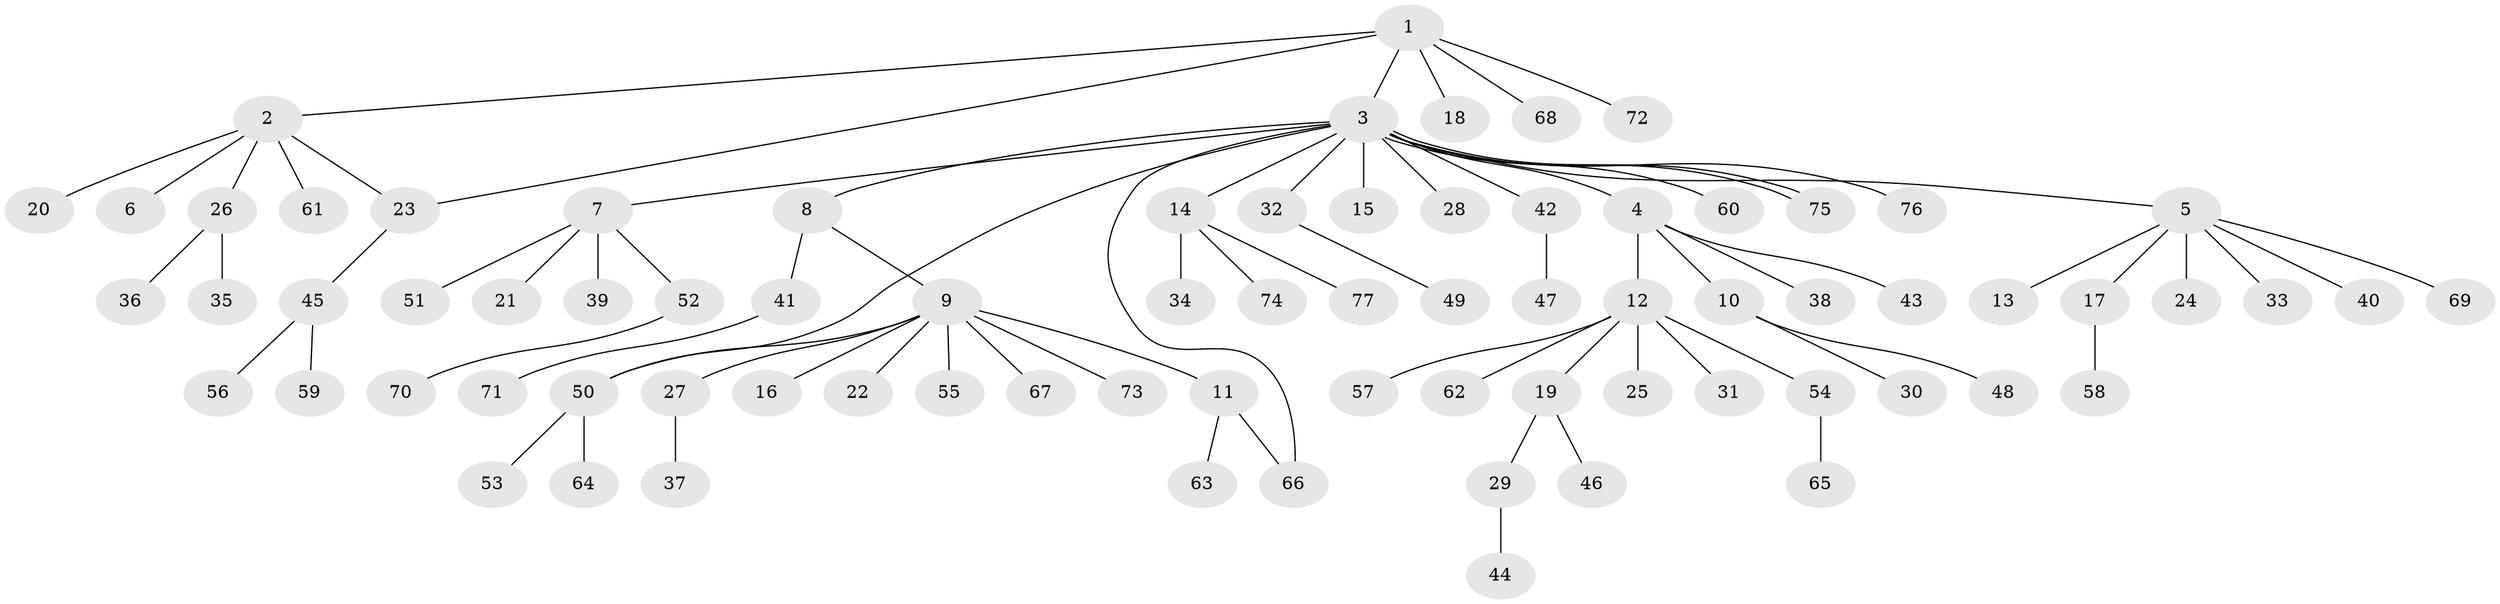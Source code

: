 // coarse degree distribution, {5: 0.017241379310344827, 7: 0.017241379310344827, 19: 0.017241379310344827, 10: 0.017241379310344827, 6: 0.017241379310344827, 1: 0.7413793103448276, 3: 0.06896551724137931, 8: 0.017241379310344827, 2: 0.06896551724137931, 4: 0.017241379310344827}
// Generated by graph-tools (version 1.1) at 2025/52/02/27/25 19:52:00]
// undirected, 77 vertices, 80 edges
graph export_dot {
graph [start="1"]
  node [color=gray90,style=filled];
  1;
  2;
  3;
  4;
  5;
  6;
  7;
  8;
  9;
  10;
  11;
  12;
  13;
  14;
  15;
  16;
  17;
  18;
  19;
  20;
  21;
  22;
  23;
  24;
  25;
  26;
  27;
  28;
  29;
  30;
  31;
  32;
  33;
  34;
  35;
  36;
  37;
  38;
  39;
  40;
  41;
  42;
  43;
  44;
  45;
  46;
  47;
  48;
  49;
  50;
  51;
  52;
  53;
  54;
  55;
  56;
  57;
  58;
  59;
  60;
  61;
  62;
  63;
  64;
  65;
  66;
  67;
  68;
  69;
  70;
  71;
  72;
  73;
  74;
  75;
  76;
  77;
  1 -- 2;
  1 -- 3;
  1 -- 18;
  1 -- 23;
  1 -- 68;
  1 -- 72;
  2 -- 6;
  2 -- 20;
  2 -- 23;
  2 -- 26;
  2 -- 61;
  3 -- 4;
  3 -- 5;
  3 -- 7;
  3 -- 8;
  3 -- 14;
  3 -- 15;
  3 -- 28;
  3 -- 32;
  3 -- 42;
  3 -- 50;
  3 -- 60;
  3 -- 66;
  3 -- 75;
  3 -- 75;
  3 -- 76;
  4 -- 10;
  4 -- 12;
  4 -- 38;
  4 -- 43;
  5 -- 13;
  5 -- 17;
  5 -- 24;
  5 -- 33;
  5 -- 40;
  5 -- 69;
  7 -- 21;
  7 -- 39;
  7 -- 51;
  7 -- 52;
  8 -- 9;
  8 -- 41;
  9 -- 11;
  9 -- 16;
  9 -- 22;
  9 -- 27;
  9 -- 50;
  9 -- 55;
  9 -- 67;
  9 -- 73;
  10 -- 30;
  10 -- 48;
  11 -- 63;
  11 -- 66;
  12 -- 19;
  12 -- 25;
  12 -- 31;
  12 -- 54;
  12 -- 57;
  12 -- 62;
  14 -- 34;
  14 -- 74;
  14 -- 77;
  17 -- 58;
  19 -- 29;
  19 -- 46;
  23 -- 45;
  26 -- 35;
  26 -- 36;
  27 -- 37;
  29 -- 44;
  32 -- 49;
  41 -- 71;
  42 -- 47;
  45 -- 56;
  45 -- 59;
  50 -- 53;
  50 -- 64;
  52 -- 70;
  54 -- 65;
}
